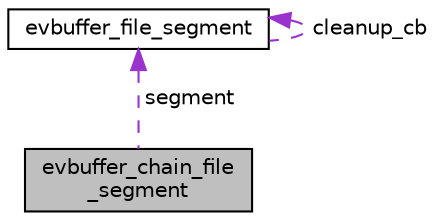 digraph "evbuffer_chain_file_segment"
{
 // LATEX_PDF_SIZE
  edge [fontname="Helvetica",fontsize="10",labelfontname="Helvetica",labelfontsize="10"];
  node [fontname="Helvetica",fontsize="10",shape=record];
  Node1 [label="evbuffer_chain_file\l_segment",height=0.2,width=0.4,color="black", fillcolor="grey75", style="filled", fontcolor="black",tooltip=" "];
  Node2 -> Node1 [dir="back",color="darkorchid3",fontsize="10",style="dashed",label=" segment" ,fontname="Helvetica"];
  Node2 [label="evbuffer_file_segment",height=0.2,width=0.4,color="black", fillcolor="white", style="filled",URL="$structevbuffer__file__segment.html",tooltip=" "];
  Node2 -> Node2 [dir="back",color="darkorchid3",fontsize="10",style="dashed",label=" cleanup_cb" ,fontname="Helvetica"];
}
